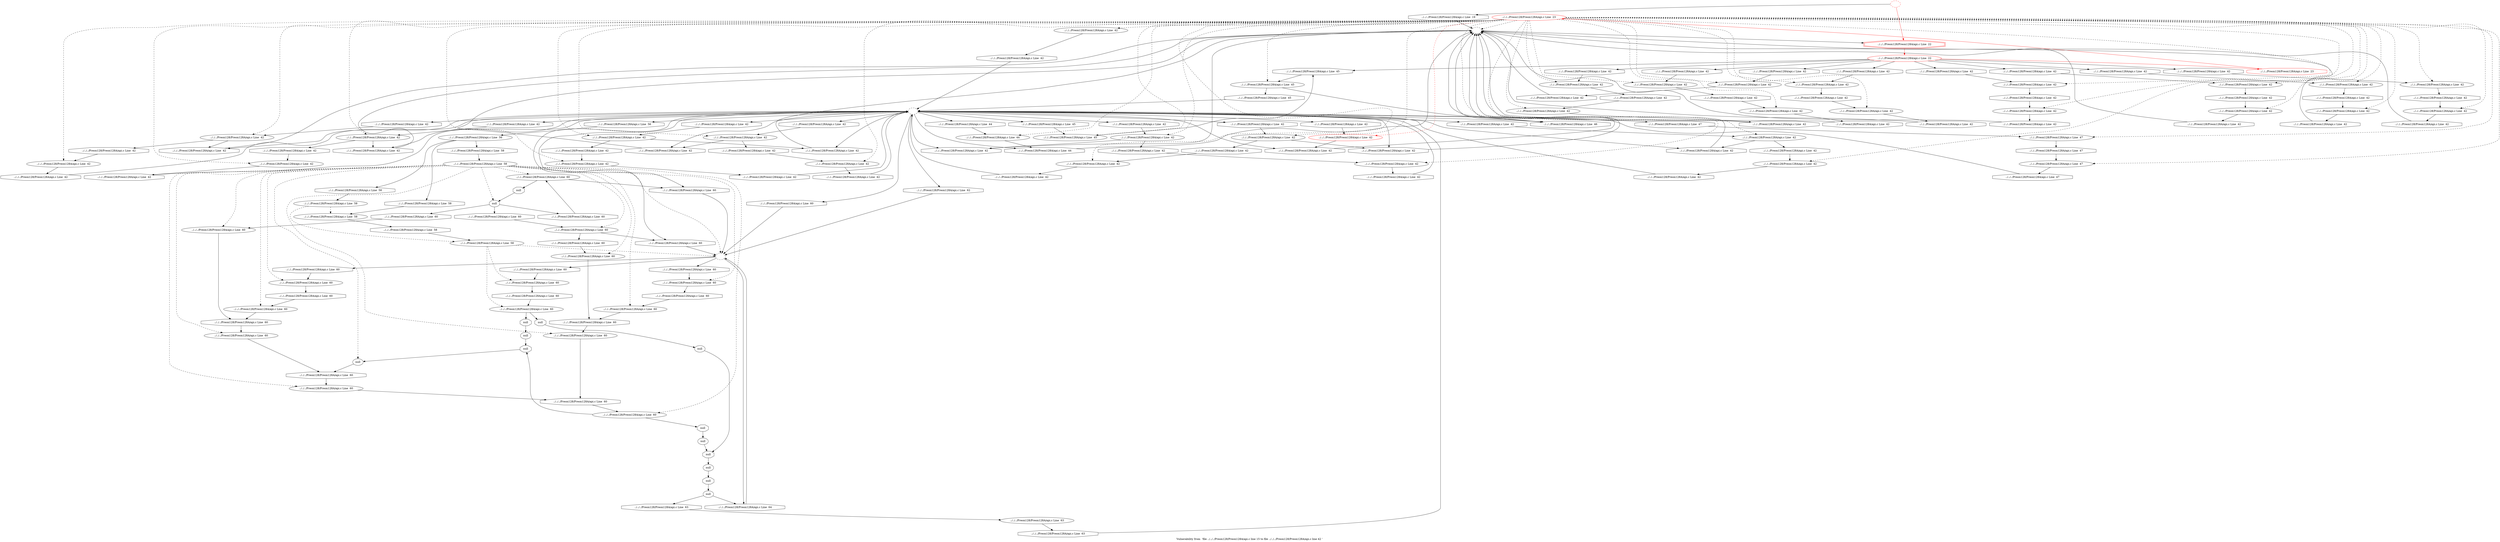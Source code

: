 digraph "Vulnerability from 'file ../../../Preon128/Preon128A/api.c line 15 to file ../../../Preon128/Preon128A/api.c line 42 '  "{
label="Vulnerability from  'file ../../../Preon128/Preon128A/api.c line 15 to file ../../../Preon128/Preon128A/api.c line 42 ' ";
node_658[shape=ellipse,style=solid,label="../../../Preon128/Preon128A/api.c Line  23", color=red]
node_653[shape=ellipse,style=dashed,label=""]
"node_658"->"node_653" [style=dashed]
node_679[shape=ellipse,style=solid,label="../../../Preon128/Preon128A/api.c Line  42"]
"node_658"->"node_679" [style=dashed]
node_681[shape=ellipse,style=solid,label="../../../Preon128/Preon128A/api.c Line  42"]
"node_658"->"node_681" [style=dashed]
node_683[shape=ellipse,style=solid,label="../../../Preon128/Preon128A/api.c Line  42"]
"node_658"->"node_683" [style=dashed]
node_685[shape=ellipse,style=solid,label="../../../Preon128/Preon128A/api.c Line  42"]
"node_658"->"node_685" [style=dashed]
node_690[shape=ellipse,style=solid,label="../../../Preon128/Preon128A/api.c Line  42"]
"node_658"->"node_690" [style=dashed]
node_692[shape=ellipse,style=solid,label="../../../Preon128/Preon128A/api.c Line  42"]
"node_658"->"node_692" [style=dashed]
node_669[shape=ellipse,style=solid,label="../../../Preon128/Preon128A/api.c Line  42"]
"node_658"->"node_669" [style=dashed]
node_671[shape=ellipse,style=solid,label="../../../Preon128/Preon128A/api.c Line  42"]
"node_658"->"node_671" [style=dashed]
node_673[shape=ellipse,style=solid,label="../../../Preon128/Preon128A/api.c Line  42", color=red]
"node_658"->"node_673" [color=red, style=dashed]
node_675[shape=ellipse,style=solid,label="../../../Preon128/Preon128A/api.c Line  42"]
"node_658"->"node_675" [style=dashed]
node_708[shape=ellipse,style=solid,label="../../../Preon128/Preon128A/api.c Line  42"]
"node_658"->"node_708" [style=dashed]
node_713[shape=ellipse,style=solid,label="../../../Preon128/Preon128A/api.c Line  42"]
"node_658"->"node_713" [style=dashed]
node_715[shape=ellipse,style=solid,label="../../../Preon128/Preon128A/api.c Line  42"]
"node_658"->"node_715" [style=dashed]
node_717[shape=ellipse,style=solid,label="../../../Preon128/Preon128A/api.c Line  42"]
"node_658"->"node_717" [style=dashed]
node_719[shape=ellipse,style=solid,label="../../../Preon128/Preon128A/api.c Line  42"]
"node_658"->"node_719" [style=dashed]
node_724[shape=ellipse,style=solid,label="../../../Preon128/Preon128A/api.c Line  42"]
"node_658"->"node_724" [style=dashed]
node_726[shape=ellipse,style=solid,label="../../../Preon128/Preon128A/api.c Line  42"]
"node_658"->"node_726" [style=dashed]
node_728[shape=ellipse,style=solid,label="../../../Preon128/Preon128A/api.c Line  42"]
"node_658"->"node_728" [style=dashed]
node_730[shape=ellipse,style=solid,label="../../../Preon128/Preon128A/api.c Line  42"]
"node_658"->"node_730" [style=dashed]
node_695[shape=ellipse,style=solid,label="../../../Preon128/Preon128A/api.c Line  42"]
"node_658"->"node_695" [style=dashed]
node_697[shape=ellipse,style=solid,label="../../../Preon128/Preon128A/api.c Line  42"]
"node_658"->"node_697" [style=dashed]
node_702[shape=ellipse,style=solid,label="../../../Preon128/Preon128A/api.c Line  42"]
"node_658"->"node_702" [style=dashed]
node_704[shape=ellipse,style=solid,label="../../../Preon128/Preon128A/api.c Line  42"]
"node_658"->"node_704" [style=dashed]
node_706[shape=ellipse,style=solid,label="../../../Preon128/Preon128A/api.c Line  42"]
"node_658"->"node_706" [style=dashed]
node_735[shape=ellipse,style=solid,label="../../../Preon128/Preon128A/api.c Line  42"]
"node_658"->"node_735" [style=dashed]
node_737[shape=ellipse,style=solid,label="../../../Preon128/Preon128A/api.c Line  42"]
"node_658"->"node_737" [style=dashed]
node_739[shape=ellipse,style=solid,label="../../../Preon128/Preon128A/api.c Line  42"]
"node_658"->"node_739" [style=dashed]
node_741[shape=ellipse,style=solid,label="../../../Preon128/Preon128A/api.c Line  42"]
"node_658"->"node_741" [style=dashed]
node_746[shape=ellipse,style=solid,label="../../../Preon128/Preon128A/api.c Line  44"]
"node_658"->"node_746" [style=dashed]
node_749[shape=ellipse,style=solid,label="../../../Preon128/Preon128A/api.c Line  45"]
"node_658"->"node_749" [style=dashed]
node_751[shape=ellipse,style=solid,label="../../../Preon128/Preon128A/api.c Line  45"]
"node_658"->"node_751" [style=dashed]
node_755[shape=ellipse,style=solid,label="../../../Preon128/Preon128A/api.c Line  47"]
"node_658"->"node_755" [style=dashed]
node_757[shape=ellipse,style=solid,label="../../../Preon128/Preon128A/api.c Line  47"]
"node_658"->"node_757" [style=dashed]
node_660[shape=ellipse,style=solid,label="../../../Preon128/Preon128A/api.c Line  42"]
"node_658"->"node_660" [style=dashed]
node_662[shape=ellipse,style=solid,label="../../../Preon128/Preon128A/api.c Line  42"]
"node_658"->"node_662" [style=dashed]
node_664[shape=ellipse,style=solid,label="../../../Preon128/Preon128A/api.c Line  42"]
"node_658"->"node_664" [style=dashed]
node_657[shape=doubleoctagon,style=solid,label="../../../Preon128/Preon128A/api.c Line  22", color=red]
node_656[shape=ellipse,style=solid,label="../../../Preon128/Preon128A/api.c Line  22", color=red]
"node_657"->"node_656" [color=red]
node_680[shape=octagon,style=solid,label="../../../Preon128/Preon128A/api.c Line  42"]
"node_656"->"node_680"
node_691[shape=octagon,style=solid,label="../../../Preon128/Preon128A/api.c Line  42"]
"node_656"->"node_691"
node_670[shape=octagon,style=solid,label="../../../Preon128/Preon128A/api.c Line  42"]
"node_656"->"node_670"
node_714[shape=octagon,style=solid,label="../../../Preon128/Preon128A/api.c Line  42"]
"node_656"->"node_714"
node_725[shape=octagon,style=solid,label="../../../Preon128/Preon128A/api.c Line  42"]
"node_656"->"node_725"
node_703[shape=octagon,style=solid,label="../../../Preon128/Preon128A/api.c Line  42"]
"node_656"->"node_703"
node_736[shape=octagon,style=solid,label="../../../Preon128/Preon128A/api.c Line  42"]
"node_656"->"node_736"
node_752[shape=octagon,style=solid,label="../../../Preon128/Preon128A/api.c Line  45"]
"node_656"->"node_752"
node_659[shape=octagon,style=solid,label="../../../Preon128/Preon128A/api.c Line  23", color=red]
"node_656"->"node_659" [color=red]
node_661[shape=octagon,style=solid,label="../../../Preon128/Preon128A/api.c Line  42"]
"node_656"->"node_661"
node_655[shape=ellipse,style=dashed,label="", color=red]
"node_655"->"node_657" [color=red]
node_654[shape=octagon,style=solid,label="../../../Preon128/Preon128A/api.c Line  19"]
"node_655"->"node_654"
"node_654"->"node_653"
"node_653"->"node_657"
node_652[shape=ellipse,style=dashed,label=""]
node_684[shape=octagon,style=solid,label="../../../Preon128/Preon128A/api.c Line  42"]
"node_652"->"node_684"
node_688[shape=octagon,style=solid,label="../../../Preon128/Preon128A/api.c Line  42"]
"node_652"->"node_688"
node_667[shape=octagon,style=solid,label="../../../Preon128/Preon128A/api.c Line  42"]
"node_652"->"node_667"
node_674[shape=octagon,style=solid,label="../../../Preon128/Preon128A/api.c Line  42"]
"node_652"->"node_674"
node_677[shape=octagon,style=solid,label="../../../Preon128/Preon128A/api.c Line  42"]
"node_652"->"node_677"
node_711[shape=octagon,style=solid,label="../../../Preon128/Preon128A/api.c Line  42"]
"node_652"->"node_711"
node_718[shape=octagon,style=solid,label="../../../Preon128/Preon128A/api.c Line  42"]
"node_652"->"node_718"
node_722[shape=octagon,style=solid,label="../../../Preon128/Preon128A/api.c Line  42"]
"node_652"->"node_722"
node_729[shape=octagon,style=solid,label="../../../Preon128/Preon128A/api.c Line  42"]
"node_652"->"node_729"
node_733[shape=octagon,style=solid,label="../../../Preon128/Preon128A/api.c Line  42"]
"node_652"->"node_733"
node_696[shape=octagon,style=solid,label="../../../Preon128/Preon128A/api.c Line  42"]
"node_652"->"node_696"
node_700[shape=octagon,style=solid,label="../../../Preon128/Preon128A/api.c Line  42"]
"node_652"->"node_700"
node_707[shape=octagon,style=solid,label="../../../Preon128/Preon128A/api.c Line  42"]
"node_652"->"node_707"
node_740[shape=octagon,style=solid,label="../../../Preon128/Preon128A/api.c Line  42"]
"node_652"->"node_740"
node_744[shape=octagon,style=solid,label="../../../Preon128/Preon128A/api.c Line  42"]
"node_652"->"node_744"
node_747[shape=octagon,style=solid,label="../../../Preon128/Preon128A/api.c Line  44"]
"node_652"->"node_747"
node_748[shape=octagon,style=solid,label="../../../Preon128/Preon128A/api.c Line  44"]
"node_652"->"node_748"
node_750[shape=octagon,style=solid,label="../../../Preon128/Preon128A/api.c Line  45"]
"node_652"->"node_750"
node_754[shape=octagon,style=solid,label="../../../Preon128/Preon128A/api.c Line  46"]
"node_652"->"node_754"
node_756[shape=octagon,style=solid,label="../../../Preon128/Preon128A/api.c Line  47"]
"node_652"->"node_756"
node_760[shape=octagon,style=solid,label="../../../Preon128/Preon128A/api.c Line  56"]
"node_652"->"node_760"
node_768[shape=octagon,style=solid,label="../../../Preon128/Preon128A/api.c Line  60"]
"node_652"->"node_768"
node_789[shape=octagon,style=solid,label="../../../Preon128/Preon128A/api.c Line  60"]
"node_652"->"node_789"
node_806[shape=octagon,style=solid,label="../../../Preon128/Preon128A/api.c Line  60"]
"node_652"->"node_806"
node_815[shape=octagon,style=solid,label="../../../Preon128/Preon128A/api.c Line  62"]
"node_652"->"node_815"
node_663[shape=octagon,style=solid,label="../../../Preon128/Preon128A/api.c Line  42"]
"node_652"->"node_663"
node_682[shape=octagon,style=solid,label="../../../Preon128/Preon128A/api.c Line  42"]
"node_679"->"node_682"
"node_680"->"node_679"
node_689[shape=octagon,style=solid,label="../../../Preon128/Preon128A/api.c Line  42"]
"node_681"->"node_689"
"node_682"->"node_681"
node_686[shape=octagon,style=solid,label="../../../Preon128/Preon128A/api.c Line  42"]
"node_683"->"node_686"
"node_683"->"node_688"
"node_684"->"node_683"
node_687[shape=octagon,style=solid,label="../../../Preon128/Preon128A/api.c Line  42"]
"node_685"->"node_687"
"node_686"->"node_685"
"node_687"->"node_652"
"node_688"->"node_653"
"node_689"->"node_653"
node_693[shape=octagon,style=solid,label="../../../Preon128/Preon128A/api.c Line  42"]
"node_690"->"node_693"
"node_691"->"node_690"
node_701[shape=octagon,style=solid,label="../../../Preon128/Preon128A/api.c Line  42"]
"node_692"->"node_701"
"node_667"->"node_653"
node_668[shape=octagon,style=solid,label="../../../Preon128/Preon128A/api.c Line  42"]
"node_668"->"node_653"
node_672[shape=octagon,style=solid,label="../../../Preon128/Preon128A/api.c Line  42"]
"node_669"->"node_672"
"node_670"->"node_669"
node_678[shape=octagon,style=solid,label="../../../Preon128/Preon128A/api.c Line  42"]
"node_671"->"node_678"
"node_672"->"node_671"
"node_673"->"node_677"
"node_674"->"node_673"
node_676[shape=octagon,style=solid,label="../../../Preon128/Preon128A/api.c Line  42"]
"node_675"->"node_676"
"node_676"->"node_652"
"node_677"->"node_653"
"node_678"->"node_653"
node_710[shape=octagon,style=solid,label="../../../Preon128/Preon128A/api.c Line  42"]
"node_708"->"node_710"
node_709[shape=octagon,style=solid,label="../../../Preon128/Preon128A/api.c Line  42"]
"node_709"->"node_708"
"node_710"->"node_652"
"node_711"->"node_653"
node_712[shape=octagon,style=solid,label="../../../Preon128/Preon128A/api.c Line  42"]
"node_712"->"node_653"
node_716[shape=octagon,style=solid,label="../../../Preon128/Preon128A/api.c Line  42"]
"node_713"->"node_716"
"node_714"->"node_713"
node_723[shape=octagon,style=solid,label="../../../Preon128/Preon128A/api.c Line  42"]
"node_715"->"node_723"
"node_716"->"node_715"
node_720[shape=octagon,style=solid,label="../../../Preon128/Preon128A/api.c Line  42"]
"node_717"->"node_720"
"node_717"->"node_722"
"node_718"->"node_717"
node_721[shape=octagon,style=solid,label="../../../Preon128/Preon128A/api.c Line  42"]
"node_719"->"node_721"
"node_720"->"node_719"
"node_721"->"node_652"
"node_722"->"node_653"
"node_723"->"node_653"
node_727[shape=octagon,style=solid,label="../../../Preon128/Preon128A/api.c Line  42"]
"node_724"->"node_727"
"node_725"->"node_724"
node_734[shape=octagon,style=solid,label="../../../Preon128/Preon128A/api.c Line  42"]
"node_726"->"node_734"
"node_727"->"node_726"
node_731[shape=octagon,style=solid,label="../../../Preon128/Preon128A/api.c Line  42"]
"node_728"->"node_731"
"node_728"->"node_733"
"node_729"->"node_728"
node_732[shape=octagon,style=solid,label="../../../Preon128/Preon128A/api.c Line  42"]
"node_730"->"node_732"
"node_731"->"node_730"
"node_732"->"node_652"
"node_733"->"node_653"
"node_693"->"node_692"
node_694[shape=octagon,style=solid,label="../../../Preon128/Preon128A/api.c Line  47"]
"node_694"->"node_652"
node_698[shape=octagon,style=solid,label="../../../Preon128/Preon128A/api.c Line  42"]
"node_695"->"node_698"
"node_695"->"node_700"
"node_696"->"node_695"
node_699[shape=octagon,style=solid,label="../../../Preon128/Preon128A/api.c Line  42"]
"node_697"->"node_699"
"node_698"->"node_697"
"node_699"->"node_652"
"node_700"->"node_653"
"node_701"->"node_653"
node_705[shape=octagon,style=solid,label="../../../Preon128/Preon128A/api.c Line  42"]
"node_702"->"node_705"
"node_703"->"node_702"
"node_704"->"node_712"
"node_705"->"node_704"
"node_706"->"node_709"
"node_706"->"node_711"
"node_707"->"node_706"
"node_734"->"node_653"
node_738[shape=octagon,style=solid,label="../../../Preon128/Preon128A/api.c Line  42"]
"node_735"->"node_738"
"node_736"->"node_735"
node_745[shape=octagon,style=solid,label="../../../Preon128/Preon128A/api.c Line  42"]
"node_737"->"node_745"
"node_738"->"node_737"
node_742[shape=octagon,style=solid,label="../../../Preon128/Preon128A/api.c Line  42"]
"node_739"->"node_742"
"node_739"->"node_744"
"node_740"->"node_739"
node_743[shape=octagon,style=solid,label="../../../Preon128/Preon128A/api.c Line  42"]
"node_741"->"node_743"
"node_742"->"node_741"
"node_743"->"node_652"
"node_744"->"node_653"
"node_745"->"node_653"
"node_746"->"node_748"
"node_747"->"node_746"
"node_748"->"node_653"
"node_749"->"node_752"
"node_750"->"node_749"
node_753[shape=octagon,style=solid,label="../../../Preon128/Preon128A/api.c Line  45"]
"node_751"->"node_753"
"node_751"->"node_754"
"node_752"->"node_751"
"node_753"->"node_652"
"node_754"->"node_653"
node_758[shape=octagon,style=solid,label="../../../Preon128/Preon128A/api.c Line  47"]
"node_755"->"node_758"
"node_756"->"node_755"
"node_757"->"node_694"
"node_758"->"node_757"
node_759[shape=ellipse,style=solid,label="../../../Preon128/Preon128A/api.c Line  56"]
node_762[shape=octagon,style=solid,label="../../../Preon128/Preon128A/api.c Line  58"]
"node_759"->"node_762"
node_764[shape=octagon,style=solid,label="../../../Preon128/Preon128A/api.c Line  58"]
"node_759"->"node_764"
node_778[shape=octagon,style=solid,label="../../../Preon128/Preon128A/api.c Line  58"]
"node_759"->"node_778"
"node_760"->"node_759"
node_761[shape=ellipse,style=solid,label="../../../Preon128/Preon128A/api.c Line  58"]
node_763[shape=ellipse,style=solid,label="../../../Preon128/Preon128A/api.c Line  58"]
"node_761"->"node_763" [style=dashed]
node_765[shape=ellipse,style=solid,label="../../../Preon128/Preon128A/api.c Line  58"]
"node_761"->"node_765" [style=dashed]
"node_762"->"node_761"
node_766[shape=octagon,style=solid,label="../../../Preon128/Preon128A/api.c Line  58"]
"node_763"->"node_766"
"node_764"->"node_763"
node_767[shape=ellipse,style=dashed,label=""]
"node_765"->"node_767" [style=dashed]
node_769[shape=ellipse,style=solid,label="../../../Preon128/Preon128A/api.c Line  60"]
"node_765"->"node_769" [style=dashed]
node_771[shape=ellipse,style=solid,label="../../../Preon128/Preon128A/api.c Line  60"]
"node_765"->"node_771" [style=dashed]
"node_766"->"node_765"
node_770[shape=octagon,style=solid,label="../../../Preon128/Preon128A/api.c Line  60"]
"node_767"->"node_770"
node_788[shape=octagon,style=solid,label="../../../Preon128/Preon128A/api.c Line  60"]
"node_767"->"node_788"
node_805[shape=octagon,style=solid,label="../../../Preon128/Preon128A/api.c Line  60"]
"node_767"->"node_805"
node_819[shape=octagon,style=solid,label="../../../Preon128/Preon128A/api.c Line  64"]
"node_767"->"node_819"
"node_768"->"node_767"
node_772[shape=octagon,style=solid,label="../../../Preon128/Preon128A/api.c Line  60"]
"node_769"->"node_772"
"node_770"->"node_769"
node_774[shape=octagon,style=solid,label="null"]
"node_771"->"node_774"
node_776[shape=octagon,style=solid,label="null"]
"node_771"->"node_776"
"node_772"->"node_771"
node_773[shape=ellipse,style=solid,label="null"]
node_812[shape=octagon,style=solid,label="null"]
"node_773"->"node_812"
"node_774"->"node_773"
node_775[shape=ellipse,style=solid,label="null"]
node_810[shape=octagon,style=solid,label="null"]
"node_775"->"node_810"
"node_776"->"node_775"
node_777[shape=ellipse,style=solid,label="../../../Preon128/Preon128A/api.c Line  58"]
"node_777"->"node_767" [style=dashed]
node_781[shape=ellipse,style=solid,label="../../../Preon128/Preon128A/api.c Line  60"]
"node_777"->"node_781" [style=dashed]
node_783[shape=ellipse,style=solid,label="../../../Preon128/Preon128A/api.c Line  60"]
"node_777"->"node_783" [style=dashed]
node_785[shape=ellipse,style=solid,label="../../../Preon128/Preon128A/api.c Line  60"]
"node_777"->"node_785" [style=dashed]
node_787[shape=ellipse,style=solid,label="../../../Preon128/Preon128A/api.c Line  60"]
"node_777"->"node_787" [style=dashed]
node_790[shape=ellipse,style=solid,label="../../../Preon128/Preon128A/api.c Line  60"]
"node_777"->"node_790" [style=dashed]
node_792[shape=ellipse,style=solid,label="null"]
"node_777"->"node_792" [style=dashed]
node_794[shape=ellipse,style=solid,label="../../../Preon128/Preon128A/api.c Line  60"]
"node_777"->"node_794" [style=dashed]
node_796[shape=ellipse,style=solid,label="../../../Preon128/Preon128A/api.c Line  60"]
"node_777"->"node_796" [style=dashed]
node_798[shape=ellipse,style=solid,label="../../../Preon128/Preon128A/api.c Line  60"]
"node_777"->"node_798" [style=dashed]
node_800[shape=ellipse,style=solid,label="../../../Preon128/Preon128A/api.c Line  60"]
"node_777"->"node_800" [style=dashed]
node_802[shape=ellipse,style=solid,label="../../../Preon128/Preon128A/api.c Line  60"]
"node_777"->"node_802" [style=dashed]
node_804[shape=ellipse,style=solid,label="../../../Preon128/Preon128A/api.c Line  60"]
"node_777"->"node_804" [style=dashed]
node_807[shape=ellipse,style=solid,label="../../../Preon128/Preon128A/api.c Line  60"]
"node_777"->"node_807" [style=dashed]
node_809[shape=ellipse,style=solid,label="null"]
"node_777"->"node_809" [style=dashed]
"node_778"->"node_777"
node_779[shape=ellipse,style=solid,label="null"]
"node_779"->"node_812"
node_780[shape=octagon,style=solid,label="null"]
"node_780"->"node_779"
"node_781"->"node_780"
"node_781"->"node_810"
node_782[shape=octagon,style=solid,label="../../../Preon128/Preon128A/api.c Line  60"]
"node_782"->"node_781"
"node_783"->"node_782"
node_784[shape=octagon,style=solid,label="../../../Preon128/Preon128A/api.c Line  60"]
"node_784"->"node_783"
"node_785"->"node_784"
node_786[shape=octagon,style=solid,label="../../../Preon128/Preon128A/api.c Line  60"]
"node_786"->"node_785"
"node_787"->"node_786"
"node_788"->"node_787"
"node_789"->"node_767"
"node_790"->"node_789"
node_793[shape=octagon,style=solid,label="null"]
"node_790"->"node_793"
node_791[shape=octagon,style=solid,label="../../../Preon128/Preon128A/api.c Line  60"]
"node_791"->"node_790"
"node_792"->"node_791"
node_797[shape=octagon,style=solid,label="../../../Preon128/Preon128A/api.c Line  60"]
"node_792"->"node_797"
node_808[shape=octagon,style=solid,label="../../../Preon128/Preon128A/api.c Line  60"]
"node_792"->"node_808"
"node_793"->"node_792"
"node_794"->"node_784"
node_795[shape=octagon,style=solid,label="../../../Preon128/Preon128A/api.c Line  60"]
"node_795"->"node_794"
"node_796"->"node_795"
"node_796"->"node_806"
"node_797"->"node_796"
"node_798"->"node_782"
node_799[shape=octagon,style=solid,label="../../../Preon128/Preon128A/api.c Line  60"]
"node_799"->"node_798"
"node_800"->"node_799"
node_801[shape=octagon,style=solid,label="../../../Preon128/Preon128A/api.c Line  60"]
"node_801"->"node_800"
"node_802"->"node_801"
node_803[shape=octagon,style=solid,label="../../../Preon128/Preon128A/api.c Line  60"]
"node_803"->"node_802"
"node_804"->"node_803"
"node_805"->"node_804"
"node_806"->"node_767"
"node_807"->"node_801"
"node_808"->"node_807"
"node_809"->"node_799"
"node_810"->"node_809"
node_811[shape=ellipse,style=solid,label="null"]
node_814[shape=octagon,style=solid,label="null"]
"node_811"->"node_814"
"node_812"->"node_811"
node_813[shape=ellipse,style=solid,label="null"]
node_817[shape=octagon,style=solid,label="../../../Preon128/Preon128A/api.c Line  63"]
"node_813"->"node_817"
"node_813"->"node_819"
"node_814"->"node_813"
"node_815"->"node_767"
node_816[shape=ellipse,style=solid,label="../../../Preon128/Preon128A/api.c Line  63"]
node_818[shape=octagon,style=solid,label="../../../Preon128/Preon128A/api.c Line  63"]
"node_816"->"node_818"
"node_817"->"node_816"
"node_818"->"node_652"
"node_819"->"node_767"
"node_659"->"node_658" [color=red]
"node_660"->"node_668"
"node_661"->"node_660"
"node_662"->"node_667"
node_665[shape=octagon,style=solid,label="../../../Preon128/Preon128A/api.c Line  42"]
"node_662"->"node_665"
"node_663"->"node_662"
node_666[shape=octagon,style=solid,label="../../../Preon128/Preon128A/api.c Line  42"]
"node_664"->"node_666"
"node_665"->"node_664"
"node_666"->"node_652"
}

